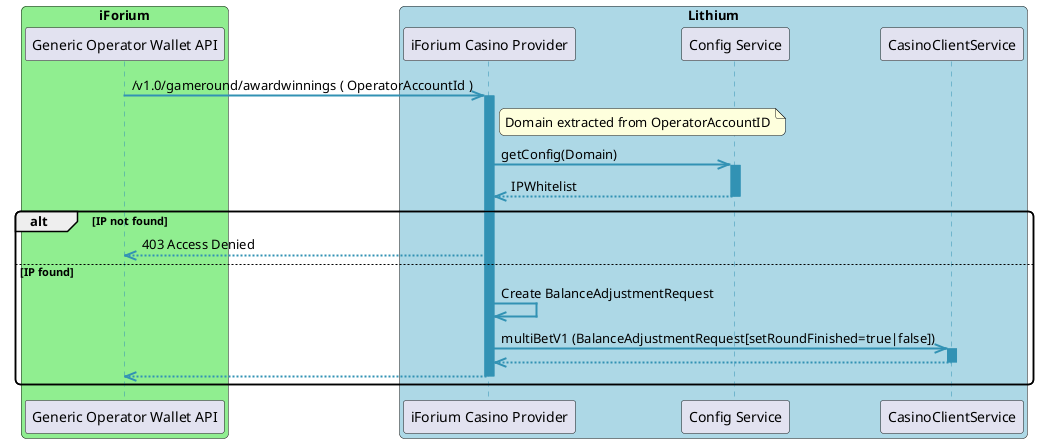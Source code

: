 .Award Winnings Sequence
[plantuml]
----
@startuml

    box "iForium" #LightGreen
       participant "Generic Operator Wallet API" as ggo
    end box

    box "Lithium" #LightBlue
        participant "iForium Casino Provider" as provider
        participant "Config Service" as config
        participant "CasinoClientService" as casino
    end box

    skinparam handwritten false
    skinparam backgroundColor transparent
    skinparam roundcorner 10
    skinparam BoxPadding 20

    skinparam sequence {

        ArrowColor 3292b4
        ArrowThickness 2

        LifeLineBorderColor 3292b4
        LifeLineBackgroundColor #3292b4

        ParticipantBorderColor 3292b4
        ParticipantBackgroundColor 3292b4
        ParticipantFontName Arial
        ParticipantFontSize 17
        ParticipantFontColor white

        ActorBorderColor 3292b4
        ActorBackgroundColor aqua
        ActorFontColor 3292b4
        ActorFontSize 17
        ActorFontName Arial
    }
    ggo ->> provider ++: /v1.0/gameround/awardwinnings ( OperatorAccountId )

    note right of provider: Domain extracted from OperatorAccountID
    provider ->> config ++: getConfig(Domain)

    config -->> provider --: IPWhitelist
    alt IP not found
        provider -->> ggo : 403 Access Denied
    else IP found
        provider ->> provider : Create BalanceAdjustmentRequest
                provider ->> casino ++: multiBetV1 (BalanceAdjustmentRequest[setRoundFinished=true|false])
        casino -->> provider -- :
        provider -->> ggo --:

    end

@enduml
----